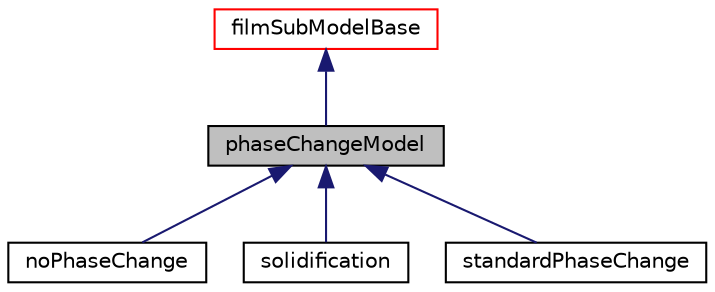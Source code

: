 digraph "phaseChangeModel"
{
  bgcolor="transparent";
  edge [fontname="Helvetica",fontsize="10",labelfontname="Helvetica",labelfontsize="10"];
  node [fontname="Helvetica",fontsize="10",shape=record];
  Node1 [label="phaseChangeModel",height=0.2,width=0.4,color="black", fillcolor="grey75", style="filled", fontcolor="black"];
  Node2 -> Node1 [dir="back",color="midnightblue",fontsize="10",style="solid",fontname="Helvetica"];
  Node2 [label="filmSubModelBase",height=0.2,width=0.4,color="red",URL="$a00798.html"];
  Node1 -> Node3 [dir="back",color="midnightblue",fontsize="10",style="solid",fontname="Helvetica"];
  Node3 [label="noPhaseChange",height=0.2,width=0.4,color="black",URL="$a01671.html"];
  Node1 -> Node4 [dir="back",color="midnightblue",fontsize="10",style="solid",fontname="Helvetica"];
  Node4 [label="solidification",height=0.2,width=0.4,color="black",URL="$a02435.html"];
  Node1 -> Node5 [dir="back",color="midnightblue",fontsize="10",style="solid",fontname="Helvetica"];
  Node5 [label="standardPhaseChange",height=0.2,width=0.4,color="black",URL="$a02498.html"];
}

